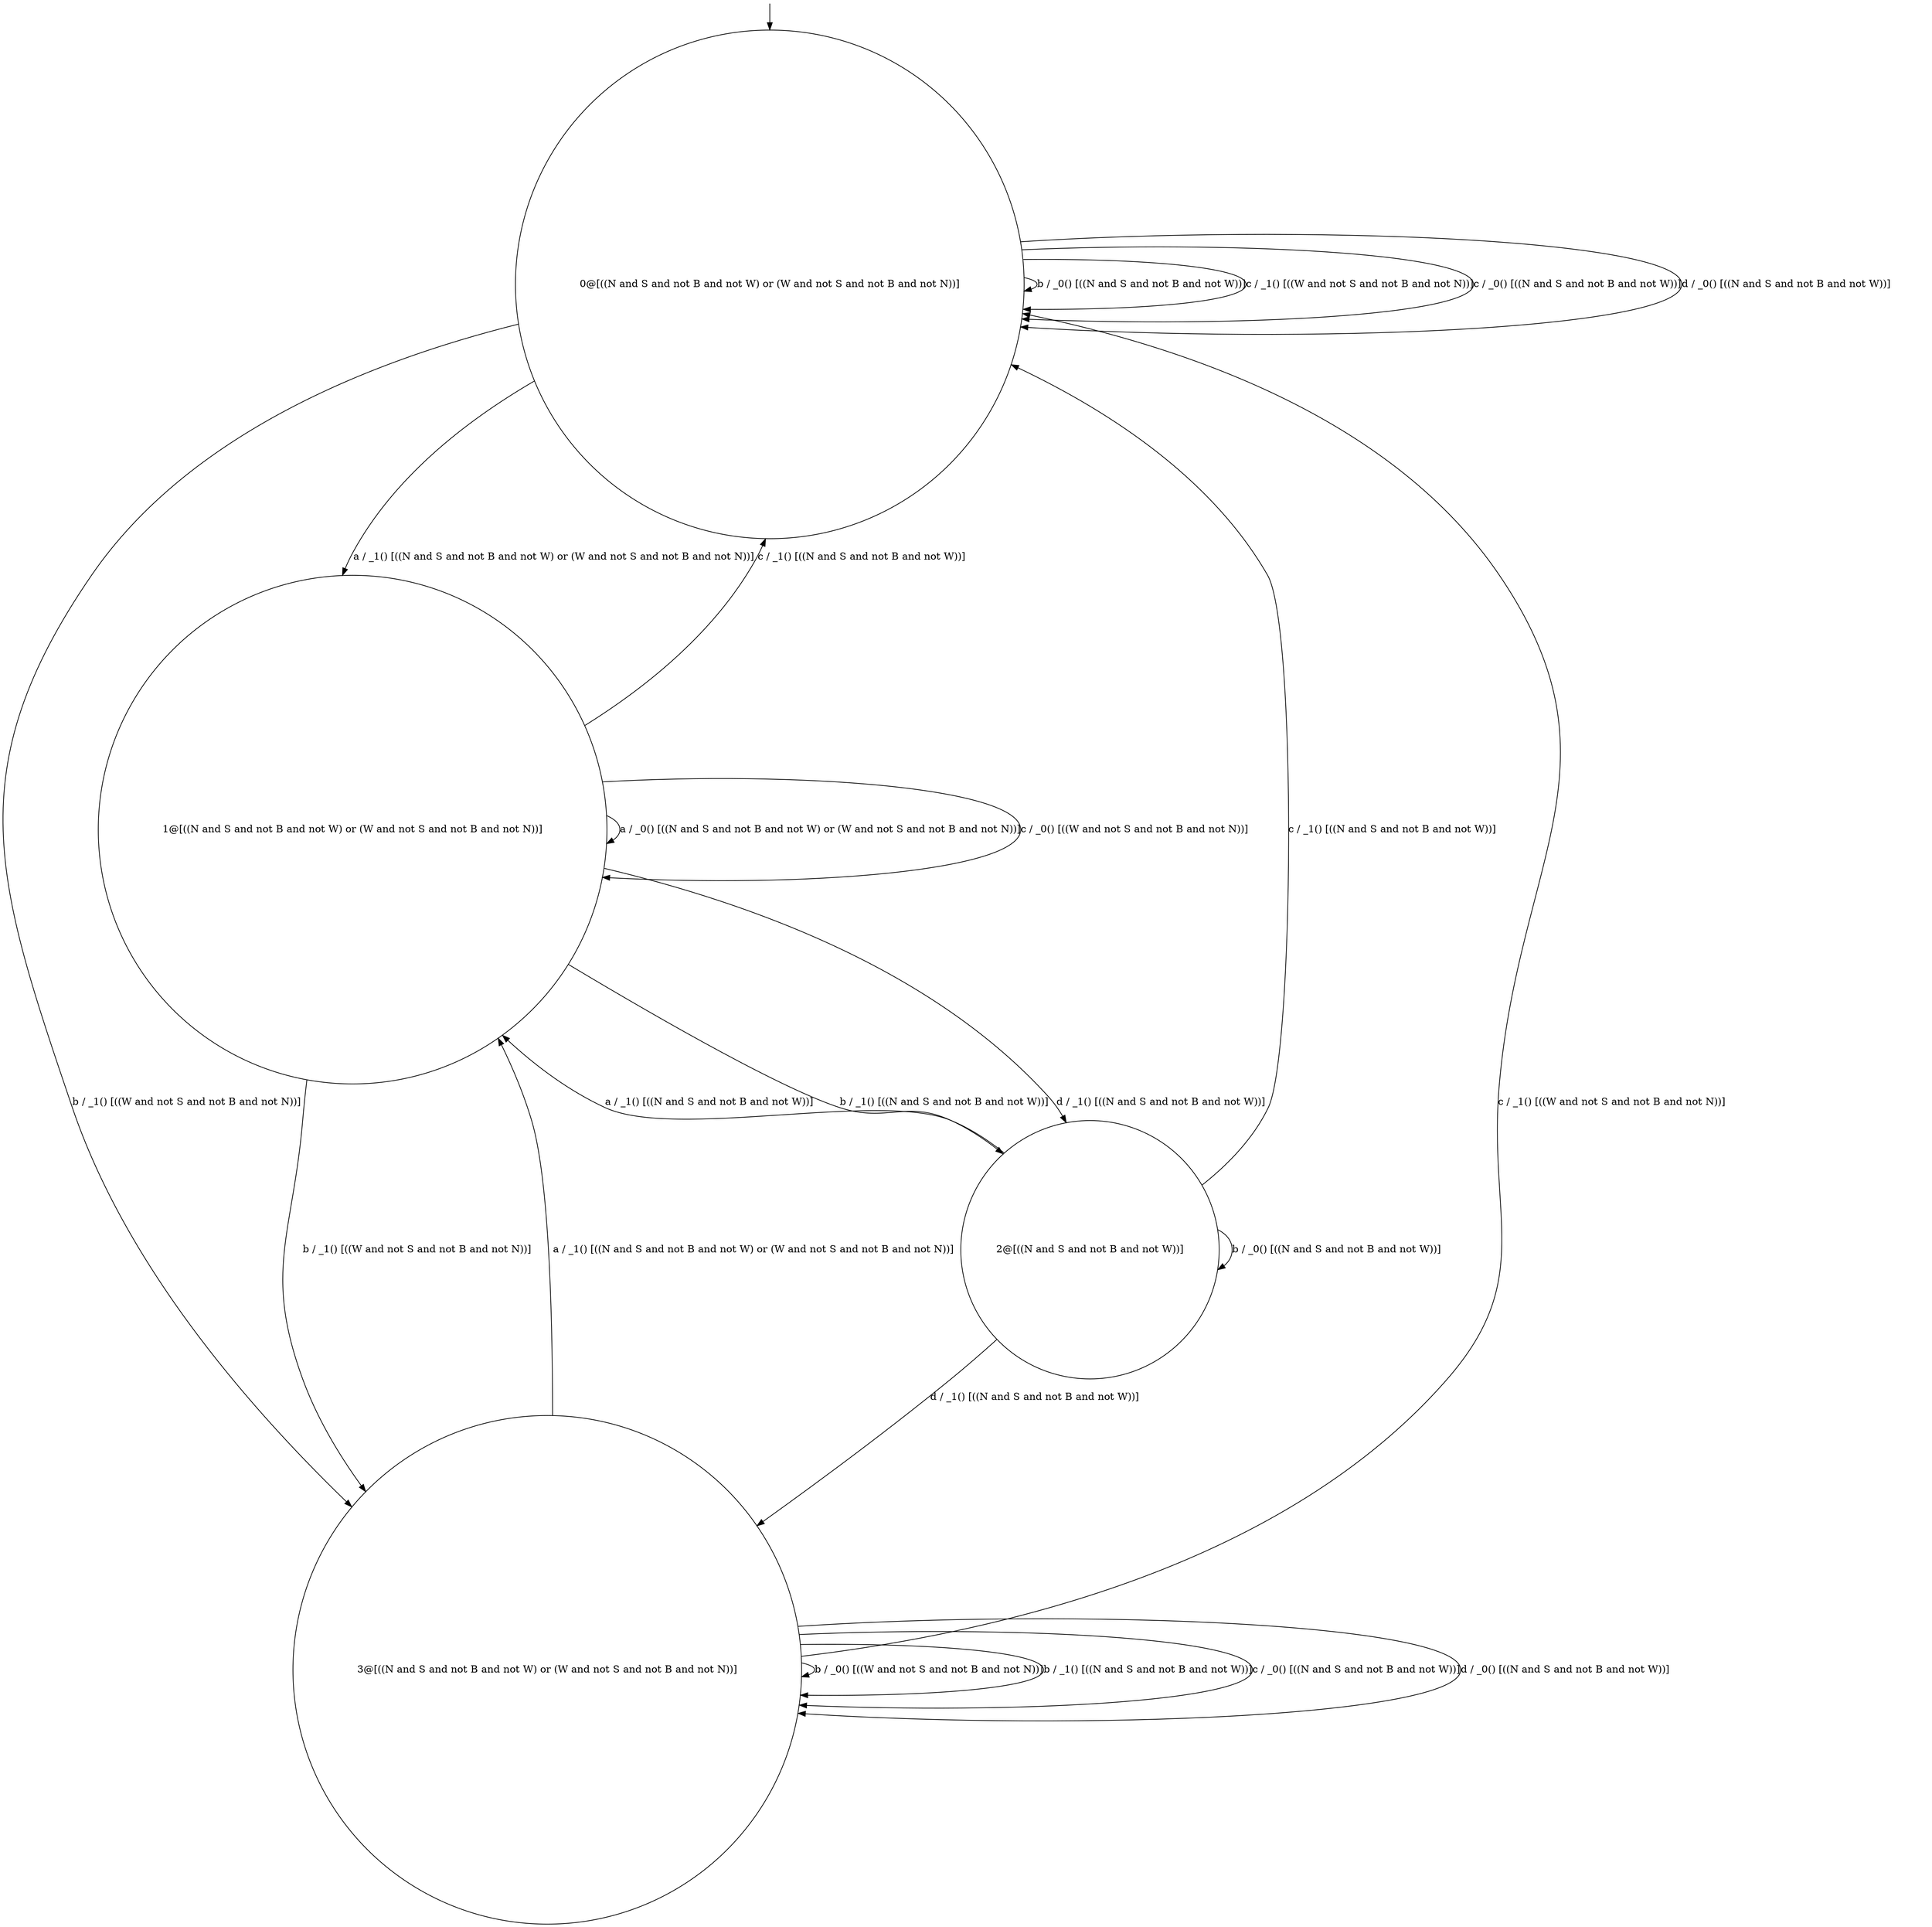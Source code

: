 digraph g {
	edge [lblstyle="above, sloped"];
	s0 [shape="circle" label="0@[((N and S and not B and not W) or (W and not S and not B and not N))]"];
	s1 [shape="circle" label="1@[((N and S and not B and not W) or (W and not S and not B and not N))]"];
	s2 [shape="circle" label="2@[((N and S and not B and not W))]"];
	s3 [shape="circle" label="3@[((N and S and not B and not W) or (W and not S and not B and not N))]"];
	s0 -> s1 [label="a / _1() [((N and S and not B and not W) or (W and not S and not B and not N))]"];
	s0 -> s0 [label="b / _0() [((N and S and not B and not W))]"];
	s0 -> s3 [label="b / _1() [((W and not S and not B and not N))]"];
	s0 -> s0 [label="c / _1() [((W and not S and not B and not N))]"];
	s0 -> s0 [label="c / _0() [((N and S and not B and not W))]"];
	s0 -> s0 [label="d / _0() [((N and S and not B and not W))]"];
	s1 -> s1 [label="a / _0() [((N and S and not B and not W) or (W and not S and not B and not N))]"];
	s1 -> s2 [label="b / _1() [((N and S and not B and not W))]"];
	s1 -> s3 [label="b / _1() [((W and not S and not B and not N))]"];
	s1 -> s0 [label="c / _1() [((N and S and not B and not W))]"];
	s1 -> s1 [label="c / _0() [((W and not S and not B and not N))]"];
	s1 -> s2 [label="d / _1() [((N and S and not B and not W))]"];
	s2 -> s1 [label="a / _1() [((N and S and not B and not W))]"];
	s2 -> s2 [label="b / _0() [((N and S and not B and not W))]"];
	s2 -> s0 [label="c / _1() [((N and S and not B and not W))]"];
	s2 -> s3 [label="d / _1() [((N and S and not B and not W))]"];
	s3 -> s1 [label="a / _1() [((N and S and not B and not W) or (W and not S and not B and not N))]"];
	s3 -> s3 [label="b / _0() [((W and not S and not B and not N))]"];
	s3 -> s3 [label="b / _1() [((N and S and not B and not W))]"];
	s3 -> s0 [label="c / _1() [((W and not S and not B and not N))]"];
	s3 -> s3 [label="c / _0() [((N and S and not B and not W))]"];
	s3 -> s3 [label="d / _0() [((N and S and not B and not W))]"];
	__start0 [label="" shape="none" width="0" height="0"];
	__start0 -> s0;
}